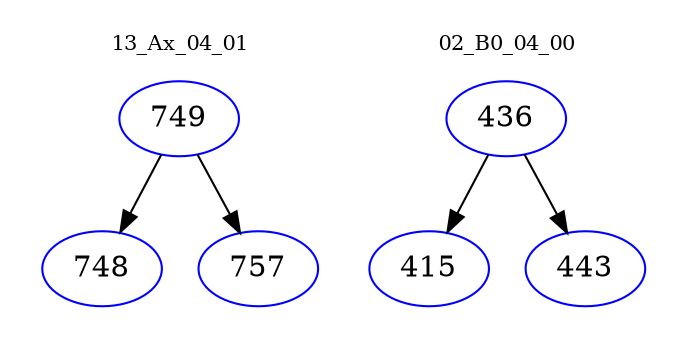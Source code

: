 digraph{
subgraph cluster_0 {
color = white
label = "13_Ax_04_01";
fontsize=10;
T0_749 [label="749", color="blue"]
T0_749 -> T0_748 [color="black"]
T0_748 [label="748", color="blue"]
T0_749 -> T0_757 [color="black"]
T0_757 [label="757", color="blue"]
}
subgraph cluster_1 {
color = white
label = "02_B0_04_00";
fontsize=10;
T1_436 [label="436", color="blue"]
T1_436 -> T1_415 [color="black"]
T1_415 [label="415", color="blue"]
T1_436 -> T1_443 [color="black"]
T1_443 [label="443", color="blue"]
}
}
